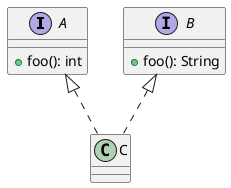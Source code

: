 @startuml

interface A {
    + foo(): int
}

interface B {
    + foo(): String
}

A <|.. C
B <|.. C



@enduml